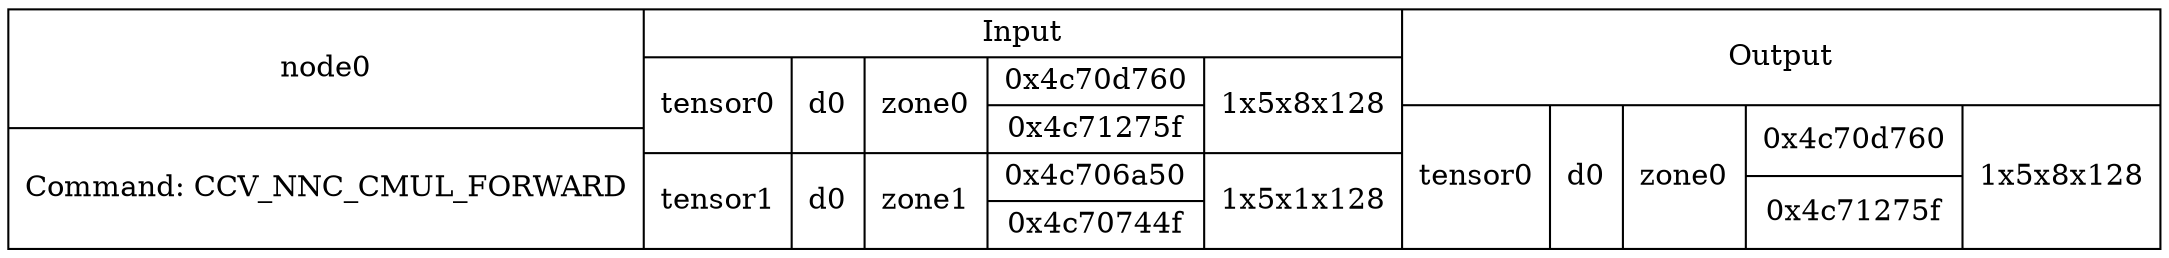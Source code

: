 digraph G {
compound=true;
node0 [shape=record,label="{node0|Command: CCV_NNC_CMUL_FORWARD}|{Input|{tensor0|d0|zone0|{0x4c70d760|0x4c71275f}|1x5x8x128}|{tensor1|d0|zone1|{0x4c706a50|0x4c70744f}|1x5x1x128}}|{Output|{tensor0|d0|zone0|{0x4c70d760|0x4c71275f}|1x5x8x128}}"];
}
